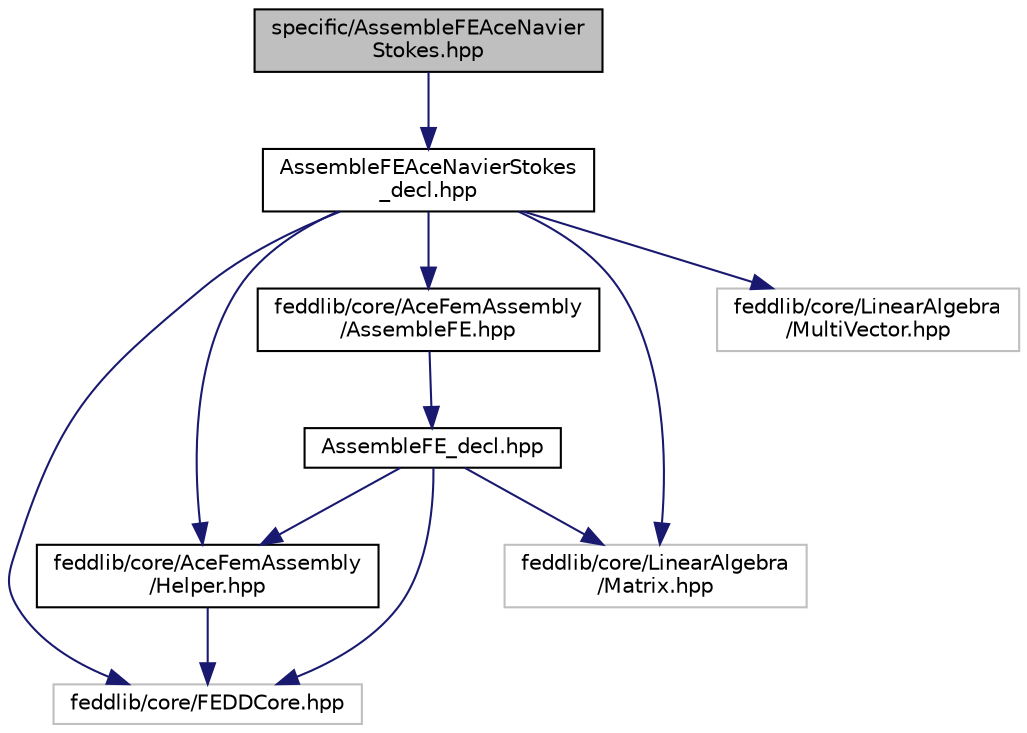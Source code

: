 digraph "specific/AssembleFEAceNavierStokes.hpp"
{
 // LATEX_PDF_SIZE
  edge [fontname="Helvetica",fontsize="10",labelfontname="Helvetica",labelfontsize="10"];
  node [fontname="Helvetica",fontsize="10",shape=record];
  Node1 [label="specific/AssembleFEAceNavier\lStokes.hpp",height=0.2,width=0.4,color="black", fillcolor="grey75", style="filled", fontcolor="black",tooltip=" "];
  Node1 -> Node2 [color="midnightblue",fontsize="10",style="solid"];
  Node2 [label="AssembleFEAceNavierStokes\l_decl.hpp",height=0.2,width=0.4,color="black", fillcolor="white", style="filled",URL="$AssembleFEAceNavierStokes__decl_8hpp.html",tooltip=" "];
  Node2 -> Node3 [color="midnightblue",fontsize="10",style="solid"];
  Node3 [label="feddlib/core/AceFemAssembly\l/AssembleFE.hpp",height=0.2,width=0.4,color="black", fillcolor="white", style="filled",URL="$AssembleFE_8hpp.html",tooltip=" "];
  Node3 -> Node4 [color="midnightblue",fontsize="10",style="solid"];
  Node4 [label="AssembleFE_decl.hpp",height=0.2,width=0.4,color="black", fillcolor="white", style="filled",URL="$AssembleFE__decl_8hpp.html",tooltip=" "];
  Node4 -> Node5 [color="midnightblue",fontsize="10",style="solid"];
  Node5 [label="feddlib/core/FEDDCore.hpp",height=0.2,width=0.4,color="grey75", fillcolor="white", style="filled",tooltip=" "];
  Node4 -> Node6 [color="midnightblue",fontsize="10",style="solid"];
  Node6 [label="feddlib/core/LinearAlgebra\l/Matrix.hpp",height=0.2,width=0.4,color="grey75", fillcolor="white", style="filled",tooltip=" "];
  Node4 -> Node7 [color="midnightblue",fontsize="10",style="solid"];
  Node7 [label="feddlib/core/AceFemAssembly\l/Helper.hpp",height=0.2,width=0.4,color="black", fillcolor="white", style="filled",URL="$Helper_8hpp.html",tooltip=" "];
  Node7 -> Node5 [color="midnightblue",fontsize="10",style="solid"];
  Node2 -> Node7 [color="midnightblue",fontsize="10",style="solid"];
  Node2 -> Node5 [color="midnightblue",fontsize="10",style="solid"];
  Node2 -> Node6 [color="midnightblue",fontsize="10",style="solid"];
  Node2 -> Node8 [color="midnightblue",fontsize="10",style="solid"];
  Node8 [label="feddlib/core/LinearAlgebra\l/MultiVector.hpp",height=0.2,width=0.4,color="grey75", fillcolor="white", style="filled",tooltip=" "];
}
